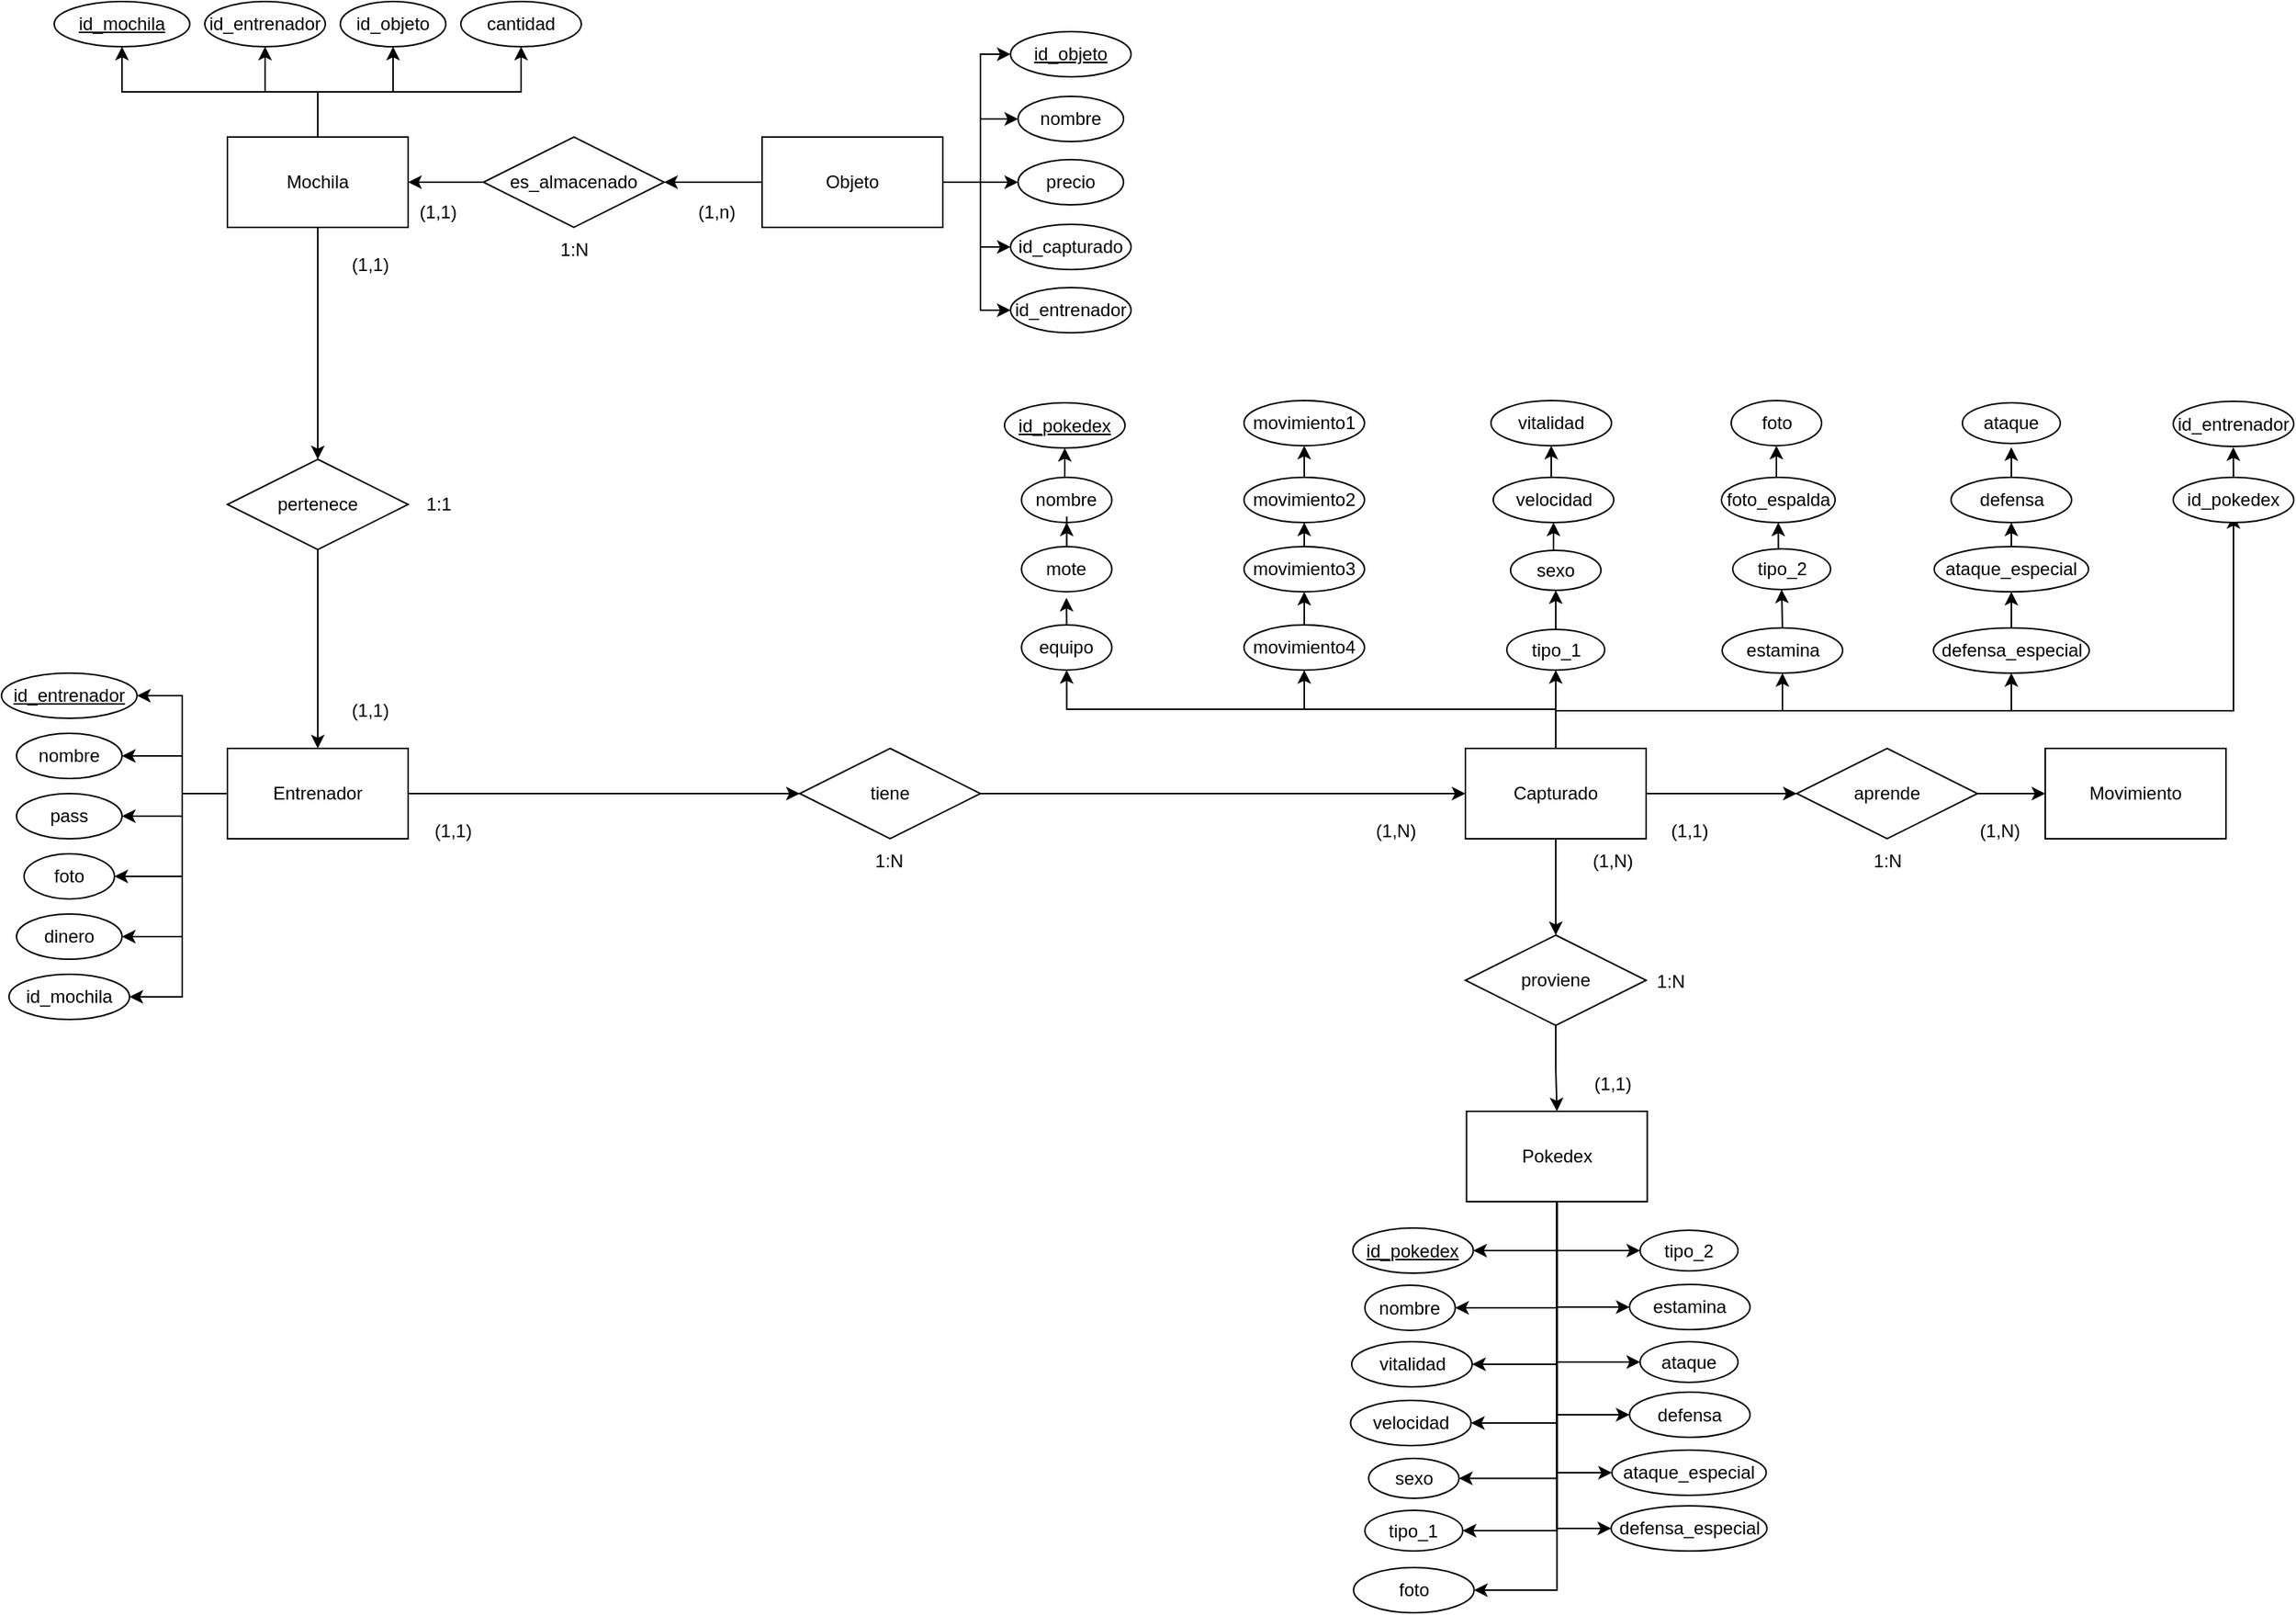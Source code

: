 <mxfile version="21.2.8" type="device">
  <diagram id="R2lEEEUBdFMjLlhIrx00" name="Page-1">
    <mxGraphModel dx="2465" dy="2055" grid="1" gridSize="10" guides="1" tooltips="1" connect="1" arrows="1" fold="1" page="1" pageScale="1" pageWidth="850" pageHeight="1100" math="0" shadow="0" extFonts="Permanent Marker^https://fonts.googleapis.com/css?family=Permanent+Marker">
      <root>
        <mxCell id="0" />
        <mxCell id="1" parent="0" />
        <mxCell id="kO3EOSv8IpE219HTAOuX-17" style="edgeStyle=orthogonalEdgeStyle;rounded=0;orthogonalLoop=1;jettySize=auto;html=1;exitX=1;exitY=0.5;exitDx=0;exitDy=0;entryX=0;entryY=0.5;entryDx=0;entryDy=0;" edge="1" parent="1" source="kO3EOSv8IpE219HTAOuX-1" target="kO3EOSv8IpE219HTAOuX-7">
          <mxGeometry relative="1" as="geometry" />
        </mxCell>
        <mxCell id="kO3EOSv8IpE219HTAOuX-30" style="edgeStyle=orthogonalEdgeStyle;rounded=0;orthogonalLoop=1;jettySize=auto;html=1;exitX=0;exitY=0.5;exitDx=0;exitDy=0;entryX=1;entryY=0.5;entryDx=0;entryDy=0;" edge="1" parent="1" source="kO3EOSv8IpE219HTAOuX-1" target="kO3EOSv8IpE219HTAOuX-23">
          <mxGeometry relative="1" as="geometry" />
        </mxCell>
        <mxCell id="kO3EOSv8IpE219HTAOuX-39" style="edgeStyle=orthogonalEdgeStyle;rounded=0;orthogonalLoop=1;jettySize=auto;html=1;exitX=0;exitY=0.5;exitDx=0;exitDy=0;entryX=1;entryY=0.5;entryDx=0;entryDy=0;" edge="1" parent="1" source="kO3EOSv8IpE219HTAOuX-1" target="kO3EOSv8IpE219HTAOuX-24">
          <mxGeometry relative="1" as="geometry">
            <Array as="points">
              <mxPoint x="-80" y="330" />
              <mxPoint x="-80" y="305" />
            </Array>
          </mxGeometry>
        </mxCell>
        <mxCell id="kO3EOSv8IpE219HTAOuX-40" style="edgeStyle=orthogonalEdgeStyle;rounded=0;orthogonalLoop=1;jettySize=auto;html=1;exitX=0;exitY=0.5;exitDx=0;exitDy=0;entryX=1;entryY=0.5;entryDx=0;entryDy=0;" edge="1" parent="1" source="kO3EOSv8IpE219HTAOuX-1" target="kO3EOSv8IpE219HTAOuX-25">
          <mxGeometry relative="1" as="geometry">
            <Array as="points">
              <mxPoint x="-80" y="330" />
              <mxPoint x="-80" y="345" />
            </Array>
          </mxGeometry>
        </mxCell>
        <mxCell id="kO3EOSv8IpE219HTAOuX-41" style="edgeStyle=orthogonalEdgeStyle;rounded=0;orthogonalLoop=1;jettySize=auto;html=1;exitX=0;exitY=0.5;exitDx=0;exitDy=0;entryX=1;entryY=0.5;entryDx=0;entryDy=0;" edge="1" parent="1" source="kO3EOSv8IpE219HTAOuX-1" target="kO3EOSv8IpE219HTAOuX-28">
          <mxGeometry relative="1" as="geometry">
            <Array as="points">
              <mxPoint x="-80" y="330" />
              <mxPoint x="-80" y="385" />
            </Array>
          </mxGeometry>
        </mxCell>
        <mxCell id="kO3EOSv8IpE219HTAOuX-42" style="edgeStyle=orthogonalEdgeStyle;rounded=0;orthogonalLoop=1;jettySize=auto;html=1;exitX=0;exitY=0.5;exitDx=0;exitDy=0;entryX=1;entryY=0.5;entryDx=0;entryDy=0;" edge="1" parent="1" source="kO3EOSv8IpE219HTAOuX-1" target="kO3EOSv8IpE219HTAOuX-26">
          <mxGeometry relative="1" as="geometry">
            <Array as="points">
              <mxPoint x="-80" y="330" />
              <mxPoint x="-80" y="425" />
            </Array>
          </mxGeometry>
        </mxCell>
        <mxCell id="kO3EOSv8IpE219HTAOuX-44" style="edgeStyle=orthogonalEdgeStyle;rounded=0;orthogonalLoop=1;jettySize=auto;html=1;exitX=0;exitY=0.5;exitDx=0;exitDy=0;entryX=1;entryY=0.5;entryDx=0;entryDy=0;" edge="1" parent="1" source="kO3EOSv8IpE219HTAOuX-1" target="kO3EOSv8IpE219HTAOuX-27">
          <mxGeometry relative="1" as="geometry">
            <Array as="points">
              <mxPoint x="-80" y="330" />
              <mxPoint x="-80" y="465" />
            </Array>
          </mxGeometry>
        </mxCell>
        <mxCell id="kO3EOSv8IpE219HTAOuX-1" value="Entrenador" style="whiteSpace=wrap;html=1;align=center;" vertex="1" parent="1">
          <mxGeometry x="-50" y="300" width="120" height="60" as="geometry" />
        </mxCell>
        <mxCell id="kO3EOSv8IpE219HTAOuX-19" style="edgeStyle=orthogonalEdgeStyle;rounded=0;orthogonalLoop=1;jettySize=auto;html=1;" edge="1" parent="1" source="kO3EOSv8IpE219HTAOuX-2" target="kO3EOSv8IpE219HTAOuX-8">
          <mxGeometry relative="1" as="geometry" />
        </mxCell>
        <mxCell id="kO3EOSv8IpE219HTAOuX-163" style="edgeStyle=orthogonalEdgeStyle;rounded=0;orthogonalLoop=1;jettySize=auto;html=1;exitX=0.5;exitY=0;exitDx=0;exitDy=0;entryX=0.5;entryY=1;entryDx=0;entryDy=0;" edge="1" parent="1" source="kO3EOSv8IpE219HTAOuX-2" target="kO3EOSv8IpE219HTAOuX-127">
          <mxGeometry relative="1" as="geometry" />
        </mxCell>
        <mxCell id="kO3EOSv8IpE219HTAOuX-164" style="edgeStyle=orthogonalEdgeStyle;rounded=0;orthogonalLoop=1;jettySize=auto;html=1;exitX=0.5;exitY=0;exitDx=0;exitDy=0;entryX=0.5;entryY=1;entryDx=0;entryDy=0;" edge="1" parent="1" source="kO3EOSv8IpE219HTAOuX-2" target="kO3EOSv8IpE219HTAOuX-138">
          <mxGeometry relative="1" as="geometry" />
        </mxCell>
        <mxCell id="kO3EOSv8IpE219HTAOuX-165" style="edgeStyle=orthogonalEdgeStyle;rounded=0;orthogonalLoop=1;jettySize=auto;html=1;exitX=0.5;exitY=0;exitDx=0;exitDy=0;entryX=0.5;entryY=1;entryDx=0;entryDy=0;" edge="1" parent="1" source="kO3EOSv8IpE219HTAOuX-2" target="kO3EOSv8IpE219HTAOuX-134">
          <mxGeometry relative="1" as="geometry" />
        </mxCell>
        <mxCell id="kO3EOSv8IpE219HTAOuX-166" style="edgeStyle=orthogonalEdgeStyle;rounded=0;orthogonalLoop=1;jettySize=auto;html=1;exitX=0.5;exitY=0;exitDx=0;exitDy=0;entryX=0.5;entryY=1;entryDx=0;entryDy=0;" edge="1" parent="1" source="kO3EOSv8IpE219HTAOuX-2" target="kO3EOSv8IpE219HTAOuX-125">
          <mxGeometry relative="1" as="geometry" />
        </mxCell>
        <mxCell id="kO3EOSv8IpE219HTAOuX-167" style="edgeStyle=orthogonalEdgeStyle;rounded=0;orthogonalLoop=1;jettySize=auto;html=1;exitX=0.5;exitY=0;exitDx=0;exitDy=0;entryX=0.5;entryY=1;entryDx=0;entryDy=0;" edge="1" parent="1" source="kO3EOSv8IpE219HTAOuX-2" target="kO3EOSv8IpE219HTAOuX-122">
          <mxGeometry relative="1" as="geometry" />
        </mxCell>
        <mxCell id="kO3EOSv8IpE219HTAOuX-186" style="edgeStyle=orthogonalEdgeStyle;rounded=0;orthogonalLoop=1;jettySize=auto;html=1;exitX=0.5;exitY=0;exitDx=0;exitDy=0;entryX=0.5;entryY=1;entryDx=0;entryDy=0;" edge="1" parent="1">
          <mxGeometry relative="1" as="geometry">
            <mxPoint x="832" y="295" as="sourcePoint" />
            <mxPoint x="1282.0" y="145" as="targetPoint" />
            <Array as="points">
              <mxPoint x="832" y="275" />
              <mxPoint x="1282" y="275" />
            </Array>
          </mxGeometry>
        </mxCell>
        <mxCell id="kO3EOSv8IpE219HTAOuX-188" style="edgeStyle=orthogonalEdgeStyle;rounded=0;orthogonalLoop=1;jettySize=auto;html=1;exitX=1;exitY=0.5;exitDx=0;exitDy=0;entryX=0;entryY=0.5;entryDx=0;entryDy=0;" edge="1" parent="1" source="kO3EOSv8IpE219HTAOuX-2" target="kO3EOSv8IpE219HTAOuX-9">
          <mxGeometry relative="1" as="geometry" />
        </mxCell>
        <mxCell id="kO3EOSv8IpE219HTAOuX-2" value="Capturado" style="whiteSpace=wrap;html=1;align=center;" vertex="1" parent="1">
          <mxGeometry x="772" y="300" width="120" height="60" as="geometry" />
        </mxCell>
        <mxCell id="kO3EOSv8IpE219HTAOuX-86" style="edgeStyle=orthogonalEdgeStyle;rounded=0;orthogonalLoop=1;jettySize=auto;html=1;entryX=1;entryY=0.5;entryDx=0;entryDy=0;" edge="1" parent="1" source="kO3EOSv8IpE219HTAOuX-3" target="kO3EOSv8IpE219HTAOuX-73">
          <mxGeometry relative="1" as="geometry" />
        </mxCell>
        <mxCell id="kO3EOSv8IpE219HTAOuX-90" style="edgeStyle=orthogonalEdgeStyle;rounded=0;orthogonalLoop=1;jettySize=auto;html=1;exitX=0.5;exitY=1;exitDx=0;exitDy=0;entryX=0;entryY=0.5;entryDx=0;entryDy=0;" edge="1" parent="1" source="kO3EOSv8IpE219HTAOuX-3" target="kO3EOSv8IpE219HTAOuX-83">
          <mxGeometry relative="1" as="geometry" />
        </mxCell>
        <mxCell id="kO3EOSv8IpE219HTAOuX-91" style="edgeStyle=orthogonalEdgeStyle;rounded=0;orthogonalLoop=1;jettySize=auto;html=1;exitX=0.5;exitY=1;exitDx=0;exitDy=0;entryX=1;entryY=0.5;entryDx=0;entryDy=0;" edge="1" parent="1" source="kO3EOSv8IpE219HTAOuX-3" target="kO3EOSv8IpE219HTAOuX-74">
          <mxGeometry relative="1" as="geometry" />
        </mxCell>
        <mxCell id="kO3EOSv8IpE219HTAOuX-92" style="edgeStyle=orthogonalEdgeStyle;rounded=0;orthogonalLoop=1;jettySize=auto;html=1;exitX=0.5;exitY=1;exitDx=0;exitDy=0;entryX=0;entryY=0.5;entryDx=0;entryDy=0;" edge="1" parent="1" source="kO3EOSv8IpE219HTAOuX-3" target="kO3EOSv8IpE219HTAOuX-80">
          <mxGeometry relative="1" as="geometry" />
        </mxCell>
        <mxCell id="kO3EOSv8IpE219HTAOuX-93" style="edgeStyle=orthogonalEdgeStyle;rounded=0;orthogonalLoop=1;jettySize=auto;html=1;exitX=0.5;exitY=1;exitDx=0;exitDy=0;entryX=1;entryY=0.5;entryDx=0;entryDy=0;" edge="1" parent="1" source="kO3EOSv8IpE219HTAOuX-3" target="kO3EOSv8IpE219HTAOuX-76">
          <mxGeometry relative="1" as="geometry" />
        </mxCell>
        <mxCell id="kO3EOSv8IpE219HTAOuX-94" style="edgeStyle=orthogonalEdgeStyle;rounded=0;orthogonalLoop=1;jettySize=auto;html=1;exitX=0.5;exitY=1;exitDx=0;exitDy=0;entryX=0;entryY=0.5;entryDx=0;entryDy=0;" edge="1" parent="1" source="kO3EOSv8IpE219HTAOuX-3" target="kO3EOSv8IpE219HTAOuX-84">
          <mxGeometry relative="1" as="geometry" />
        </mxCell>
        <mxCell id="kO3EOSv8IpE219HTAOuX-95" style="edgeStyle=orthogonalEdgeStyle;rounded=0;orthogonalLoop=1;jettySize=auto;html=1;exitX=0.5;exitY=1;exitDx=0;exitDy=0;entryX=1;entryY=0.5;entryDx=0;entryDy=0;" edge="1" parent="1" source="kO3EOSv8IpE219HTAOuX-3" target="kO3EOSv8IpE219HTAOuX-79">
          <mxGeometry relative="1" as="geometry" />
        </mxCell>
        <mxCell id="kO3EOSv8IpE219HTAOuX-97" style="edgeStyle=orthogonalEdgeStyle;rounded=0;orthogonalLoop=1;jettySize=auto;html=1;exitX=0.5;exitY=1;exitDx=0;exitDy=0;entryX=1;entryY=0.5;entryDx=0;entryDy=0;" edge="1" parent="1" source="kO3EOSv8IpE219HTAOuX-3" target="kO3EOSv8IpE219HTAOuX-75">
          <mxGeometry relative="1" as="geometry" />
        </mxCell>
        <mxCell id="kO3EOSv8IpE219HTAOuX-98" style="edgeStyle=orthogonalEdgeStyle;rounded=0;orthogonalLoop=1;jettySize=auto;html=1;exitX=0.5;exitY=1;exitDx=0;exitDy=0;entryX=0;entryY=0.5;entryDx=0;entryDy=0;" edge="1" parent="1" source="kO3EOSv8IpE219HTAOuX-3" target="kO3EOSv8IpE219HTAOuX-81">
          <mxGeometry relative="1" as="geometry" />
        </mxCell>
        <mxCell id="kO3EOSv8IpE219HTAOuX-99" style="edgeStyle=orthogonalEdgeStyle;rounded=0;orthogonalLoop=1;jettySize=auto;html=1;exitX=0.5;exitY=1;exitDx=0;exitDy=0;entryX=0;entryY=0.5;entryDx=0;entryDy=0;" edge="1" parent="1" source="kO3EOSv8IpE219HTAOuX-3" target="kO3EOSv8IpE219HTAOuX-78">
          <mxGeometry relative="1" as="geometry" />
        </mxCell>
        <mxCell id="kO3EOSv8IpE219HTAOuX-100" style="edgeStyle=orthogonalEdgeStyle;rounded=0;orthogonalLoop=1;jettySize=auto;html=1;exitX=0.5;exitY=1;exitDx=0;exitDy=0;entryX=1;entryY=0.5;entryDx=0;entryDy=0;" edge="1" parent="1" source="kO3EOSv8IpE219HTAOuX-3" target="kO3EOSv8IpE219HTAOuX-82">
          <mxGeometry relative="1" as="geometry" />
        </mxCell>
        <mxCell id="kO3EOSv8IpE219HTAOuX-102" style="edgeStyle=orthogonalEdgeStyle;rounded=0;orthogonalLoop=1;jettySize=auto;html=1;exitX=0.5;exitY=1;exitDx=0;exitDy=0;entryX=0;entryY=0.5;entryDx=0;entryDy=0;" edge="1" parent="1" source="kO3EOSv8IpE219HTAOuX-3" target="kO3EOSv8IpE219HTAOuX-77">
          <mxGeometry relative="1" as="geometry" />
        </mxCell>
        <mxCell id="kO3EOSv8IpE219HTAOuX-103" style="edgeStyle=orthogonalEdgeStyle;rounded=0;orthogonalLoop=1;jettySize=auto;html=1;exitX=0.5;exitY=1;exitDx=0;exitDy=0;entryX=1;entryY=0.5;entryDx=0;entryDy=0;" edge="1" parent="1" source="kO3EOSv8IpE219HTAOuX-3" target="kO3EOSv8IpE219HTAOuX-85">
          <mxGeometry relative="1" as="geometry" />
        </mxCell>
        <mxCell id="kO3EOSv8IpE219HTAOuX-3" value="Pokedex" style="whiteSpace=wrap;html=1;align=center;" vertex="1" parent="1">
          <mxGeometry x="772.75" y="541" width="120" height="60" as="geometry" />
        </mxCell>
        <mxCell id="kO3EOSv8IpE219HTAOuX-4" value="Movimiento" style="whiteSpace=wrap;html=1;align=center;" vertex="1" parent="1">
          <mxGeometry x="1157" y="300" width="120" height="60" as="geometry" />
        </mxCell>
        <mxCell id="kO3EOSv8IpE219HTAOuX-13" style="edgeStyle=orthogonalEdgeStyle;rounded=0;orthogonalLoop=1;jettySize=auto;html=1;exitX=0;exitY=0.5;exitDx=0;exitDy=0;entryX=1;entryY=0.5;entryDx=0;entryDy=0;" edge="1" parent="1" source="kO3EOSv8IpE219HTAOuX-5" target="kO3EOSv8IpE219HTAOuX-11">
          <mxGeometry relative="1" as="geometry" />
        </mxCell>
        <mxCell id="kO3EOSv8IpE219HTAOuX-65" style="edgeStyle=orthogonalEdgeStyle;rounded=0;orthogonalLoop=1;jettySize=auto;html=1;exitX=1;exitY=0.5;exitDx=0;exitDy=0;entryX=0;entryY=0.5;entryDx=0;entryDy=0;" edge="1" parent="1" source="kO3EOSv8IpE219HTAOuX-5" target="kO3EOSv8IpE219HTAOuX-55">
          <mxGeometry relative="1" as="geometry" />
        </mxCell>
        <mxCell id="kO3EOSv8IpE219HTAOuX-66" style="edgeStyle=orthogonalEdgeStyle;rounded=0;orthogonalLoop=1;jettySize=auto;html=1;exitX=1;exitY=0.5;exitDx=0;exitDy=0;entryX=0;entryY=0.5;entryDx=0;entryDy=0;" edge="1" parent="1" source="kO3EOSv8IpE219HTAOuX-5" target="kO3EOSv8IpE219HTAOuX-54">
          <mxGeometry relative="1" as="geometry" />
        </mxCell>
        <mxCell id="kO3EOSv8IpE219HTAOuX-67" style="edgeStyle=orthogonalEdgeStyle;rounded=0;orthogonalLoop=1;jettySize=auto;html=1;exitX=1;exitY=0.5;exitDx=0;exitDy=0;entryX=0;entryY=0.5;entryDx=0;entryDy=0;" edge="1" parent="1" source="kO3EOSv8IpE219HTAOuX-5" target="kO3EOSv8IpE219HTAOuX-53">
          <mxGeometry relative="1" as="geometry">
            <Array as="points">
              <mxPoint x="450" y="-76" />
              <mxPoint x="450" y="-161" />
            </Array>
          </mxGeometry>
        </mxCell>
        <mxCell id="kO3EOSv8IpE219HTAOuX-68" style="edgeStyle=orthogonalEdgeStyle;rounded=0;orthogonalLoop=1;jettySize=auto;html=1;exitX=1;exitY=0.5;exitDx=0;exitDy=0;entryX=0;entryY=0.5;entryDx=0;entryDy=0;" edge="1" parent="1" source="kO3EOSv8IpE219HTAOuX-5" target="kO3EOSv8IpE219HTAOuX-56">
          <mxGeometry relative="1" as="geometry">
            <Array as="points">
              <mxPoint x="450" y="-76" />
              <mxPoint x="450" y="-33" />
            </Array>
          </mxGeometry>
        </mxCell>
        <mxCell id="kO3EOSv8IpE219HTAOuX-69" style="edgeStyle=orthogonalEdgeStyle;rounded=0;orthogonalLoop=1;jettySize=auto;html=1;exitX=1;exitY=0.5;exitDx=0;exitDy=0;entryX=0;entryY=0.5;entryDx=0;entryDy=0;" edge="1" parent="1" source="kO3EOSv8IpE219HTAOuX-5" target="kO3EOSv8IpE219HTAOuX-57">
          <mxGeometry relative="1" as="geometry">
            <Array as="points">
              <mxPoint x="450" y="-76" />
              <mxPoint x="450" y="9" />
            </Array>
          </mxGeometry>
        </mxCell>
        <mxCell id="kO3EOSv8IpE219HTAOuX-5" value="Objeto" style="whiteSpace=wrap;html=1;align=center;" vertex="1" parent="1">
          <mxGeometry x="305" y="-106" width="120" height="60" as="geometry" />
        </mxCell>
        <mxCell id="kO3EOSv8IpE219HTAOuX-15" style="edgeStyle=orthogonalEdgeStyle;rounded=0;orthogonalLoop=1;jettySize=auto;html=1;exitX=0.5;exitY=1;exitDx=0;exitDy=0;entryX=0.5;entryY=0;entryDx=0;entryDy=0;" edge="1" parent="1" source="kO3EOSv8IpE219HTAOuX-6" target="kO3EOSv8IpE219HTAOuX-10">
          <mxGeometry relative="1" as="geometry" />
        </mxCell>
        <mxCell id="kO3EOSv8IpE219HTAOuX-49" style="edgeStyle=orthogonalEdgeStyle;rounded=0;orthogonalLoop=1;jettySize=auto;html=1;exitX=0.5;exitY=0;exitDx=0;exitDy=0;entryX=0.5;entryY=1;entryDx=0;entryDy=0;" edge="1" parent="1" source="kO3EOSv8IpE219HTAOuX-6" target="kO3EOSv8IpE219HTAOuX-45">
          <mxGeometry relative="1" as="geometry" />
        </mxCell>
        <mxCell id="kO3EOSv8IpE219HTAOuX-50" style="edgeStyle=orthogonalEdgeStyle;rounded=0;orthogonalLoop=1;jettySize=auto;html=1;exitX=0.5;exitY=0;exitDx=0;exitDy=0;entryX=0.5;entryY=1;entryDx=0;entryDy=0;" edge="1" parent="1" source="kO3EOSv8IpE219HTAOuX-6" target="kO3EOSv8IpE219HTAOuX-47">
          <mxGeometry relative="1" as="geometry" />
        </mxCell>
        <mxCell id="kO3EOSv8IpE219HTAOuX-51" style="edgeStyle=orthogonalEdgeStyle;rounded=0;orthogonalLoop=1;jettySize=auto;html=1;exitX=0.5;exitY=0;exitDx=0;exitDy=0;entryX=0.5;entryY=1;entryDx=0;entryDy=0;" edge="1" parent="1" source="kO3EOSv8IpE219HTAOuX-6" target="kO3EOSv8IpE219HTAOuX-46">
          <mxGeometry relative="1" as="geometry" />
        </mxCell>
        <mxCell id="kO3EOSv8IpE219HTAOuX-52" style="edgeStyle=orthogonalEdgeStyle;rounded=0;orthogonalLoop=1;jettySize=auto;html=1;exitX=0.5;exitY=0;exitDx=0;exitDy=0;entryX=0.5;entryY=1;entryDx=0;entryDy=0;" edge="1" parent="1" source="kO3EOSv8IpE219HTAOuX-6" target="kO3EOSv8IpE219HTAOuX-48">
          <mxGeometry relative="1" as="geometry" />
        </mxCell>
        <mxCell id="kO3EOSv8IpE219HTAOuX-6" value="Mochila" style="whiteSpace=wrap;html=1;align=center;" vertex="1" parent="1">
          <mxGeometry x="-50" y="-106" width="120" height="60" as="geometry" />
        </mxCell>
        <mxCell id="kO3EOSv8IpE219HTAOuX-18" style="edgeStyle=orthogonalEdgeStyle;rounded=0;orthogonalLoop=1;jettySize=auto;html=1;exitX=1;exitY=0.5;exitDx=0;exitDy=0;entryX=0;entryY=0.5;entryDx=0;entryDy=0;" edge="1" parent="1" source="kO3EOSv8IpE219HTAOuX-7" target="kO3EOSv8IpE219HTAOuX-2">
          <mxGeometry relative="1" as="geometry" />
        </mxCell>
        <mxCell id="kO3EOSv8IpE219HTAOuX-7" value="tiene" style="shape=rhombus;perimeter=rhombusPerimeter;whiteSpace=wrap;html=1;align=center;" vertex="1" parent="1">
          <mxGeometry x="330" y="300" width="120" height="60" as="geometry" />
        </mxCell>
        <mxCell id="kO3EOSv8IpE219HTAOuX-20" style="edgeStyle=orthogonalEdgeStyle;rounded=0;orthogonalLoop=1;jettySize=auto;html=1;" edge="1" parent="1" source="kO3EOSv8IpE219HTAOuX-8" target="kO3EOSv8IpE219HTAOuX-3">
          <mxGeometry relative="1" as="geometry" />
        </mxCell>
        <mxCell id="kO3EOSv8IpE219HTAOuX-8" value="proviene" style="shape=rhombus;perimeter=rhombusPerimeter;whiteSpace=wrap;html=1;align=center;" vertex="1" parent="1">
          <mxGeometry x="772" y="424" width="120" height="60" as="geometry" />
        </mxCell>
        <mxCell id="kO3EOSv8IpE219HTAOuX-22" style="edgeStyle=orthogonalEdgeStyle;rounded=0;orthogonalLoop=1;jettySize=auto;html=1;exitX=1;exitY=0.5;exitDx=0;exitDy=0;" edge="1" parent="1" source="kO3EOSv8IpE219HTAOuX-9" target="kO3EOSv8IpE219HTAOuX-4">
          <mxGeometry relative="1" as="geometry" />
        </mxCell>
        <mxCell id="kO3EOSv8IpE219HTAOuX-9" value="aprende" style="shape=rhombus;perimeter=rhombusPerimeter;whiteSpace=wrap;html=1;align=center;" vertex="1" parent="1">
          <mxGeometry x="992" y="300" width="120" height="60" as="geometry" />
        </mxCell>
        <mxCell id="kO3EOSv8IpE219HTAOuX-70" style="edgeStyle=orthogonalEdgeStyle;rounded=0;orthogonalLoop=1;jettySize=auto;html=1;exitX=0.5;exitY=1;exitDx=0;exitDy=0;" edge="1" parent="1" source="kO3EOSv8IpE219HTAOuX-10" target="kO3EOSv8IpE219HTAOuX-1">
          <mxGeometry relative="1" as="geometry" />
        </mxCell>
        <mxCell id="kO3EOSv8IpE219HTAOuX-10" value="pertenece" style="shape=rhombus;perimeter=rhombusPerimeter;whiteSpace=wrap;html=1;align=center;" vertex="1" parent="1">
          <mxGeometry x="-50" y="108" width="120" height="60" as="geometry" />
        </mxCell>
        <mxCell id="kO3EOSv8IpE219HTAOuX-14" style="edgeStyle=orthogonalEdgeStyle;rounded=0;orthogonalLoop=1;jettySize=auto;html=1;exitX=0;exitY=0.5;exitDx=0;exitDy=0;" edge="1" parent="1" source="kO3EOSv8IpE219HTAOuX-11" target="kO3EOSv8IpE219HTAOuX-6">
          <mxGeometry relative="1" as="geometry" />
        </mxCell>
        <mxCell id="kO3EOSv8IpE219HTAOuX-11" value="es_almacenado" style="shape=rhombus;perimeter=rhombusPerimeter;whiteSpace=wrap;html=1;align=center;" vertex="1" parent="1">
          <mxGeometry x="120" y="-106" width="120" height="60" as="geometry" />
        </mxCell>
        <mxCell id="kO3EOSv8IpE219HTAOuX-23" value="id_entrenador" style="ellipse;whiteSpace=wrap;html=1;align=center;fontStyle=4;" vertex="1" parent="1">
          <mxGeometry x="-200" y="250" width="90" height="30" as="geometry" />
        </mxCell>
        <mxCell id="kO3EOSv8IpE219HTAOuX-24" value="nombre" style="ellipse;whiteSpace=wrap;html=1;align=center;" vertex="1" parent="1">
          <mxGeometry x="-190" y="290" width="70" height="30" as="geometry" />
        </mxCell>
        <mxCell id="kO3EOSv8IpE219HTAOuX-25" value="pass" style="ellipse;whiteSpace=wrap;html=1;align=center;" vertex="1" parent="1">
          <mxGeometry x="-190" y="330" width="70" height="30" as="geometry" />
        </mxCell>
        <mxCell id="kO3EOSv8IpE219HTAOuX-26" value="dinero" style="ellipse;whiteSpace=wrap;html=1;align=center;" vertex="1" parent="1">
          <mxGeometry x="-190" y="410" width="70" height="30" as="geometry" />
        </mxCell>
        <mxCell id="kO3EOSv8IpE219HTAOuX-27" value="id_mochila" style="ellipse;whiteSpace=wrap;html=1;align=center;" vertex="1" parent="1">
          <mxGeometry x="-195" y="450" width="80" height="30" as="geometry" />
        </mxCell>
        <mxCell id="kO3EOSv8IpE219HTAOuX-28" value="foto" style="ellipse;whiteSpace=wrap;html=1;align=center;" vertex="1" parent="1">
          <mxGeometry x="-185" y="370" width="60" height="30" as="geometry" />
        </mxCell>
        <mxCell id="kO3EOSv8IpE219HTAOuX-45" value="id_mochila" style="ellipse;whiteSpace=wrap;html=1;align=center;fontStyle=4;" vertex="1" parent="1">
          <mxGeometry x="-165" y="-196" width="90" height="30" as="geometry" />
        </mxCell>
        <mxCell id="kO3EOSv8IpE219HTAOuX-46" value="id_objeto" style="ellipse;whiteSpace=wrap;html=1;align=center;" vertex="1" parent="1">
          <mxGeometry x="25" y="-196" width="70" height="30" as="geometry" />
        </mxCell>
        <mxCell id="kO3EOSv8IpE219HTAOuX-47" value="id_entrenador" style="ellipse;whiteSpace=wrap;html=1;align=center;" vertex="1" parent="1">
          <mxGeometry x="-65" y="-196" width="80" height="30" as="geometry" />
        </mxCell>
        <mxCell id="kO3EOSv8IpE219HTAOuX-48" value="cantidad" style="ellipse;whiteSpace=wrap;html=1;align=center;" vertex="1" parent="1">
          <mxGeometry x="105" y="-196" width="80" height="30" as="geometry" />
        </mxCell>
        <mxCell id="kO3EOSv8IpE219HTAOuX-53" value="id_objeto" style="ellipse;whiteSpace=wrap;html=1;align=center;fontStyle=4;" vertex="1" parent="1">
          <mxGeometry x="470" y="-176" width="80" height="30" as="geometry" />
        </mxCell>
        <mxCell id="kO3EOSv8IpE219HTAOuX-54" value="nombre" style="ellipse;whiteSpace=wrap;html=1;align=center;" vertex="1" parent="1">
          <mxGeometry x="475" y="-133" width="70" height="30" as="geometry" />
        </mxCell>
        <mxCell id="kO3EOSv8IpE219HTAOuX-55" value="precio" style="ellipse;whiteSpace=wrap;html=1;align=center;" vertex="1" parent="1">
          <mxGeometry x="475" y="-91" width="70" height="30" as="geometry" />
        </mxCell>
        <mxCell id="kO3EOSv8IpE219HTAOuX-56" value="id_capturado" style="ellipse;whiteSpace=wrap;html=1;align=center;" vertex="1" parent="1">
          <mxGeometry x="470" y="-48" width="80" height="30" as="geometry" />
        </mxCell>
        <mxCell id="kO3EOSv8IpE219HTAOuX-57" value="id_entrenador" style="ellipse;whiteSpace=wrap;html=1;align=center;" vertex="1" parent="1">
          <mxGeometry x="470" y="-6" width="80" height="30" as="geometry" />
        </mxCell>
        <mxCell id="kO3EOSv8IpE219HTAOuX-72" style="edgeStyle=orthogonalEdgeStyle;rounded=0;orthogonalLoop=1;jettySize=auto;html=1;exitX=0.5;exitY=1;exitDx=0;exitDy=0;" edge="1" parent="1">
          <mxGeometry relative="1" as="geometry">
            <mxPoint x="739.75" y="785.5" as="sourcePoint" />
            <mxPoint x="739.75" y="785.5" as="targetPoint" />
          </mxGeometry>
        </mxCell>
        <mxCell id="kO3EOSv8IpE219HTAOuX-73" value="id_pokedex" style="ellipse;whiteSpace=wrap;html=1;align=center;fontStyle=4;" vertex="1" parent="1">
          <mxGeometry x="697.25" y="618.5" width="80" height="30" as="geometry" />
        </mxCell>
        <mxCell id="kO3EOSv8IpE219HTAOuX-74" value="nombre" style="ellipse;whiteSpace=wrap;html=1;align=center;" vertex="1" parent="1">
          <mxGeometry x="705.25" y="656.5" width="60" height="30" as="geometry" />
        </mxCell>
        <mxCell id="kO3EOSv8IpE219HTAOuX-75" value="sexo" style="ellipse;whiteSpace=wrap;html=1;align=center;" vertex="1" parent="1">
          <mxGeometry x="707.75" y="771.5" width="60" height="26.5" as="geometry" />
        </mxCell>
        <mxCell id="kO3EOSv8IpE219HTAOuX-76" value="vitalidad" style="ellipse;whiteSpace=wrap;html=1;align=center;" vertex="1" parent="1">
          <mxGeometry x="696.5" y="694" width="80" height="30" as="geometry" />
        </mxCell>
        <mxCell id="kO3EOSv8IpE219HTAOuX-77" value="defensa_especial" style="ellipse;whiteSpace=wrap;html=1;align=center;" vertex="1" parent="1">
          <mxGeometry x="868.75" y="803" width="103.5" height="30" as="geometry" />
        </mxCell>
        <mxCell id="kO3EOSv8IpE219HTAOuX-78" value="defensa" style="ellipse;whiteSpace=wrap;html=1;align=center;" vertex="1" parent="1">
          <mxGeometry x="881" y="727.5" width="80" height="30" as="geometry" />
        </mxCell>
        <mxCell id="kO3EOSv8IpE219HTAOuX-79" value="velocidad" style="ellipse;whiteSpace=wrap;html=1;align=center;" vertex="1" parent="1">
          <mxGeometry x="695.75" y="733" width="80" height="30" as="geometry" />
        </mxCell>
        <mxCell id="kO3EOSv8IpE219HTAOuX-80" value="estamina" style="ellipse;whiteSpace=wrap;html=1;align=center;" vertex="1" parent="1">
          <mxGeometry x="881" y="656" width="80" height="30" as="geometry" />
        </mxCell>
        <mxCell id="kO3EOSv8IpE219HTAOuX-81" value="ataque_especial" style="ellipse;whiteSpace=wrap;html=1;align=center;" vertex="1" parent="1">
          <mxGeometry x="869.25" y="766" width="102.5" height="30" as="geometry" />
        </mxCell>
        <mxCell id="kO3EOSv8IpE219HTAOuX-82" value="tipo_1" style="ellipse;whiteSpace=wrap;html=1;align=center;" vertex="1" parent="1">
          <mxGeometry x="705.25" y="806" width="65" height="27" as="geometry" />
        </mxCell>
        <mxCell id="kO3EOSv8IpE219HTAOuX-83" value="tipo_2" style="ellipse;whiteSpace=wrap;html=1;align=center;" vertex="1" parent="1">
          <mxGeometry x="888" y="620" width="65" height="27" as="geometry" />
        </mxCell>
        <mxCell id="kO3EOSv8IpE219HTAOuX-84" value="ataque" style="ellipse;whiteSpace=wrap;html=1;align=center;" vertex="1" parent="1">
          <mxGeometry x="888" y="694" width="65" height="27" as="geometry" />
        </mxCell>
        <mxCell id="kO3EOSv8IpE219HTAOuX-85" value="foto" style="ellipse;whiteSpace=wrap;html=1;align=center;" vertex="1" parent="1">
          <mxGeometry x="697.75" y="844" width="80" height="30" as="geometry" />
        </mxCell>
        <mxCell id="kO3EOSv8IpE219HTAOuX-117" style="edgeStyle=orthogonalEdgeStyle;rounded=0;orthogonalLoop=1;jettySize=auto;html=1;exitX=0.5;exitY=1;exitDx=0;exitDy=0;" edge="1" parent="1" source="kO3EOSv8IpE219HTAOuX-120">
          <mxGeometry relative="1" as="geometry">
            <mxPoint x="836.5" y="179" as="sourcePoint" />
            <mxPoint x="836.5" y="179" as="targetPoint" />
          </mxGeometry>
        </mxCell>
        <mxCell id="kO3EOSv8IpE219HTAOuX-118" value="id_pokedex" style="ellipse;whiteSpace=wrap;html=1;align=center;fontStyle=4;" vertex="1" parent="1">
          <mxGeometry x="466" y="70.5" width="80" height="30" as="geometry" />
        </mxCell>
        <mxCell id="kO3EOSv8IpE219HTAOuX-171" style="edgeStyle=orthogonalEdgeStyle;rounded=0;orthogonalLoop=1;jettySize=auto;html=1;exitX=0.5;exitY=0;exitDx=0;exitDy=0;entryX=0.5;entryY=1;entryDx=0;entryDy=0;" edge="1" parent="1" source="kO3EOSv8IpE219HTAOuX-119" target="kO3EOSv8IpE219HTAOuX-118">
          <mxGeometry relative="1" as="geometry" />
        </mxCell>
        <mxCell id="kO3EOSv8IpE219HTAOuX-119" value="nombre" style="ellipse;whiteSpace=wrap;html=1;align=center;" vertex="1" parent="1">
          <mxGeometry x="477.25" y="120" width="60" height="30" as="geometry" />
        </mxCell>
        <mxCell id="kO3EOSv8IpE219HTAOuX-121" value="vitalidad" style="ellipse;whiteSpace=wrap;html=1;align=center;" vertex="1" parent="1">
          <mxGeometry x="789" y="69" width="80" height="30" as="geometry" />
        </mxCell>
        <mxCell id="kO3EOSv8IpE219HTAOuX-183" style="edgeStyle=orthogonalEdgeStyle;rounded=0;orthogonalLoop=1;jettySize=auto;html=1;" edge="1" parent="1" source="kO3EOSv8IpE219HTAOuX-122" target="kO3EOSv8IpE219HTAOuX-126">
          <mxGeometry relative="1" as="geometry" />
        </mxCell>
        <mxCell id="kO3EOSv8IpE219HTAOuX-122" value="defensa_especial" style="ellipse;whiteSpace=wrap;html=1;align=center;" vertex="1" parent="1">
          <mxGeometry x="1082.75" y="220" width="103.5" height="30" as="geometry" />
        </mxCell>
        <mxCell id="kO3EOSv8IpE219HTAOuX-185" style="edgeStyle=orthogonalEdgeStyle;rounded=0;orthogonalLoop=1;jettySize=auto;html=1;exitX=0.5;exitY=0;exitDx=0;exitDy=0;" edge="1" parent="1" source="kO3EOSv8IpE219HTAOuX-123">
          <mxGeometry relative="1" as="geometry">
            <mxPoint x="1134.474" y="100" as="targetPoint" />
          </mxGeometry>
        </mxCell>
        <mxCell id="kO3EOSv8IpE219HTAOuX-123" value="defensa" style="ellipse;whiteSpace=wrap;html=1;align=center;" vertex="1" parent="1">
          <mxGeometry x="1094.5" y="120" width="80" height="30" as="geometry" />
        </mxCell>
        <mxCell id="kO3EOSv8IpE219HTAOuX-178" style="edgeStyle=orthogonalEdgeStyle;rounded=0;orthogonalLoop=1;jettySize=auto;html=1;exitX=0.5;exitY=0;exitDx=0;exitDy=0;entryX=0.5;entryY=1;entryDx=0;entryDy=0;" edge="1" parent="1" source="kO3EOSv8IpE219HTAOuX-124" target="kO3EOSv8IpE219HTAOuX-121">
          <mxGeometry relative="1" as="geometry" />
        </mxCell>
        <mxCell id="kO3EOSv8IpE219HTAOuX-124" value="velocidad" style="ellipse;whiteSpace=wrap;html=1;align=center;" vertex="1" parent="1">
          <mxGeometry x="790.5" y="120" width="80" height="30" as="geometry" />
        </mxCell>
        <mxCell id="kO3EOSv8IpE219HTAOuX-179" style="edgeStyle=orthogonalEdgeStyle;rounded=0;orthogonalLoop=1;jettySize=auto;html=1;exitX=0.5;exitY=0;exitDx=0;exitDy=0;entryX=0.5;entryY=1;entryDx=0;entryDy=0;" edge="1" parent="1" source="kO3EOSv8IpE219HTAOuX-125" target="kO3EOSv8IpE219HTAOuX-128">
          <mxGeometry relative="1" as="geometry" />
        </mxCell>
        <mxCell id="kO3EOSv8IpE219HTAOuX-125" value="estamina" style="ellipse;whiteSpace=wrap;html=1;align=center;" vertex="1" parent="1">
          <mxGeometry x="942.5" y="220" width="80" height="30" as="geometry" />
        </mxCell>
        <mxCell id="kO3EOSv8IpE219HTAOuX-184" style="edgeStyle=orthogonalEdgeStyle;rounded=0;orthogonalLoop=1;jettySize=auto;html=1;exitX=0.5;exitY=0;exitDx=0;exitDy=0;entryX=0.5;entryY=1;entryDx=0;entryDy=0;" edge="1" parent="1" source="kO3EOSv8IpE219HTAOuX-126" target="kO3EOSv8IpE219HTAOuX-123">
          <mxGeometry relative="1" as="geometry" />
        </mxCell>
        <mxCell id="kO3EOSv8IpE219HTAOuX-126" value="ataque_especial" style="ellipse;whiteSpace=wrap;html=1;align=center;" vertex="1" parent="1">
          <mxGeometry x="1083.25" y="166" width="102.5" height="30" as="geometry" />
        </mxCell>
        <mxCell id="kO3EOSv8IpE219HTAOuX-175" style="edgeStyle=orthogonalEdgeStyle;rounded=0;orthogonalLoop=1;jettySize=auto;html=1;exitX=0.5;exitY=0;exitDx=0;exitDy=0;entryX=0.5;entryY=1;entryDx=0;entryDy=0;" edge="1" parent="1" source="kO3EOSv8IpE219HTAOuX-127" target="kO3EOSv8IpE219HTAOuX-120">
          <mxGeometry relative="1" as="geometry" />
        </mxCell>
        <mxCell id="kO3EOSv8IpE219HTAOuX-127" value="tipo_1" style="ellipse;whiteSpace=wrap;html=1;align=center;" vertex="1" parent="1">
          <mxGeometry x="799.5" y="221" width="65" height="27" as="geometry" />
        </mxCell>
        <mxCell id="kO3EOSv8IpE219HTAOuX-180" style="edgeStyle=orthogonalEdgeStyle;rounded=0;orthogonalLoop=1;jettySize=auto;html=1;exitX=0.5;exitY=0;exitDx=0;exitDy=0;entryX=0.5;entryY=1;entryDx=0;entryDy=0;" edge="1" parent="1" source="kO3EOSv8IpE219HTAOuX-128" target="kO3EOSv8IpE219HTAOuX-132">
          <mxGeometry relative="1" as="geometry" />
        </mxCell>
        <mxCell id="kO3EOSv8IpE219HTAOuX-128" value="tipo_2" style="ellipse;whiteSpace=wrap;html=1;align=center;" vertex="1" parent="1">
          <mxGeometry x="949.5" y="167.5" width="65" height="27" as="geometry" />
        </mxCell>
        <mxCell id="kO3EOSv8IpE219HTAOuX-129" value="ataque" style="ellipse;whiteSpace=wrap;html=1;align=center;" vertex="1" parent="1">
          <mxGeometry x="1102" y="70.5" width="65" height="27" as="geometry" />
        </mxCell>
        <mxCell id="kO3EOSv8IpE219HTAOuX-130" value="foto" style="ellipse;whiteSpace=wrap;html=1;align=center;" vertex="1" parent="1">
          <mxGeometry x="948.5" y="69" width="60" height="30" as="geometry" />
        </mxCell>
        <mxCell id="kO3EOSv8IpE219HTAOuX-182" style="edgeStyle=orthogonalEdgeStyle;rounded=0;orthogonalLoop=1;jettySize=auto;html=1;exitX=0.5;exitY=0;exitDx=0;exitDy=0;entryX=0.5;entryY=1;entryDx=0;entryDy=0;" edge="1" parent="1" source="kO3EOSv8IpE219HTAOuX-132" target="kO3EOSv8IpE219HTAOuX-130">
          <mxGeometry relative="1" as="geometry" />
        </mxCell>
        <mxCell id="kO3EOSv8IpE219HTAOuX-132" value="foto_espalda" style="ellipse;whiteSpace=wrap;html=1;align=center;" vertex="1" parent="1">
          <mxGeometry x="942" y="120" width="75.5" height="30" as="geometry" />
        </mxCell>
        <mxCell id="kO3EOSv8IpE219HTAOuX-170" style="edgeStyle=orthogonalEdgeStyle;rounded=0;orthogonalLoop=1;jettySize=auto;html=1;exitX=0.5;exitY=0;exitDx=0;exitDy=0;" edge="1" parent="1" source="kO3EOSv8IpE219HTAOuX-133" target="kO3EOSv8IpE219HTAOuX-119">
          <mxGeometry relative="1" as="geometry" />
        </mxCell>
        <mxCell id="kO3EOSv8IpE219HTAOuX-133" value="mote" style="ellipse;whiteSpace=wrap;html=1;align=center;" vertex="1" parent="1">
          <mxGeometry x="477.25" y="166" width="60" height="30" as="geometry" />
        </mxCell>
        <mxCell id="kO3EOSv8IpE219HTAOuX-169" style="edgeStyle=orthogonalEdgeStyle;rounded=0;orthogonalLoop=1;jettySize=auto;html=1;exitX=0.5;exitY=0;exitDx=0;exitDy=0;" edge="1" parent="1" source="kO3EOSv8IpE219HTAOuX-134">
          <mxGeometry relative="1" as="geometry">
            <mxPoint x="507.105" y="200" as="targetPoint" />
          </mxGeometry>
        </mxCell>
        <mxCell id="kO3EOSv8IpE219HTAOuX-134" value="equipo" style="ellipse;whiteSpace=wrap;html=1;align=center;" vertex="1" parent="1">
          <mxGeometry x="477.25" y="218" width="60" height="30" as="geometry" />
        </mxCell>
        <mxCell id="kO3EOSv8IpE219HTAOuX-135" value="movimiento1" style="ellipse;whiteSpace=wrap;html=1;align=center;" vertex="1" parent="1">
          <mxGeometry x="625" y="69" width="80" height="30" as="geometry" />
        </mxCell>
        <mxCell id="kO3EOSv8IpE219HTAOuX-174" style="edgeStyle=orthogonalEdgeStyle;rounded=0;orthogonalLoop=1;jettySize=auto;html=1;exitX=0.5;exitY=0;exitDx=0;exitDy=0;entryX=0.5;entryY=1;entryDx=0;entryDy=0;" edge="1" parent="1" source="kO3EOSv8IpE219HTAOuX-136" target="kO3EOSv8IpE219HTAOuX-135">
          <mxGeometry relative="1" as="geometry" />
        </mxCell>
        <mxCell id="kO3EOSv8IpE219HTAOuX-136" value="movimiento2" style="ellipse;whiteSpace=wrap;html=1;align=center;" vertex="1" parent="1">
          <mxGeometry x="625" y="120" width="80" height="30" as="geometry" />
        </mxCell>
        <mxCell id="kO3EOSv8IpE219HTAOuX-173" style="edgeStyle=orthogonalEdgeStyle;rounded=0;orthogonalLoop=1;jettySize=auto;html=1;exitX=0.5;exitY=0;exitDx=0;exitDy=0;entryX=0.5;entryY=1;entryDx=0;entryDy=0;" edge="1" parent="1" source="kO3EOSv8IpE219HTAOuX-137" target="kO3EOSv8IpE219HTAOuX-136">
          <mxGeometry relative="1" as="geometry" />
        </mxCell>
        <mxCell id="kO3EOSv8IpE219HTAOuX-137" value="movimiento3" style="ellipse;whiteSpace=wrap;html=1;align=center;" vertex="1" parent="1">
          <mxGeometry x="625" y="166" width="80" height="30" as="geometry" />
        </mxCell>
        <mxCell id="kO3EOSv8IpE219HTAOuX-172" style="edgeStyle=orthogonalEdgeStyle;rounded=0;orthogonalLoop=1;jettySize=auto;html=1;exitX=0.5;exitY=0;exitDx=0;exitDy=0;entryX=0.5;entryY=1;entryDx=0;entryDy=0;" edge="1" parent="1" source="kO3EOSv8IpE219HTAOuX-138" target="kO3EOSv8IpE219HTAOuX-137">
          <mxGeometry relative="1" as="geometry" />
        </mxCell>
        <mxCell id="kO3EOSv8IpE219HTAOuX-138" value="movimiento4" style="ellipse;whiteSpace=wrap;html=1;align=center;" vertex="1" parent="1">
          <mxGeometry x="625" y="218" width="80" height="30" as="geometry" />
        </mxCell>
        <mxCell id="kO3EOSv8IpE219HTAOuX-139" value="id_entrenador" style="ellipse;whiteSpace=wrap;html=1;align=center;" vertex="1" parent="1">
          <mxGeometry x="1242" y="69.5" width="80" height="30" as="geometry" />
        </mxCell>
        <mxCell id="kO3EOSv8IpE219HTAOuX-187" style="edgeStyle=orthogonalEdgeStyle;rounded=0;orthogonalLoop=1;jettySize=auto;html=1;exitX=0.5;exitY=0;exitDx=0;exitDy=0;" edge="1" parent="1" source="kO3EOSv8IpE219HTAOuX-140">
          <mxGeometry relative="1" as="geometry">
            <mxPoint x="1281.842" y="100" as="targetPoint" />
          </mxGeometry>
        </mxCell>
        <mxCell id="kO3EOSv8IpE219HTAOuX-140" value="id_pokedex" style="ellipse;whiteSpace=wrap;html=1;align=center;" vertex="1" parent="1">
          <mxGeometry x="1242" y="120" width="80" height="30" as="geometry" />
        </mxCell>
        <mxCell id="kO3EOSv8IpE219HTAOuX-177" style="edgeStyle=orthogonalEdgeStyle;rounded=0;orthogonalLoop=1;jettySize=auto;html=1;exitX=0.5;exitY=0;exitDx=0;exitDy=0;entryX=0.5;entryY=1;entryDx=0;entryDy=0;" edge="1" parent="1" source="kO3EOSv8IpE219HTAOuX-120" target="kO3EOSv8IpE219HTAOuX-124">
          <mxGeometry relative="1" as="geometry" />
        </mxCell>
        <mxCell id="kO3EOSv8IpE219HTAOuX-120" value="sexo" style="ellipse;whiteSpace=wrap;html=1;align=center;" vertex="1" parent="1">
          <mxGeometry x="802" y="168.5" width="60" height="26.5" as="geometry" />
        </mxCell>
        <mxCell id="kO3EOSv8IpE219HTAOuX-189" value="(1,1)" style="text;html=1;strokeColor=none;fillColor=none;align=center;verticalAlign=middle;whiteSpace=wrap;rounded=0;" vertex="1" parent="1">
          <mxGeometry x="15" y="260" width="60" height="30" as="geometry" />
        </mxCell>
        <mxCell id="kO3EOSv8IpE219HTAOuX-190" value="(1,1)" style="text;html=1;strokeColor=none;fillColor=none;align=center;verticalAlign=middle;whiteSpace=wrap;rounded=0;" vertex="1" parent="1">
          <mxGeometry x="15" y="-36" width="60" height="30" as="geometry" />
        </mxCell>
        <mxCell id="kO3EOSv8IpE219HTAOuX-191" value="(1,n)" style="text;html=1;strokeColor=none;fillColor=none;align=center;verticalAlign=middle;whiteSpace=wrap;rounded=0;" vertex="1" parent="1">
          <mxGeometry x="245" y="-71" width="60" height="30" as="geometry" />
        </mxCell>
        <mxCell id="kO3EOSv8IpE219HTAOuX-192" value="(1,1)" style="text;html=1;strokeColor=none;fillColor=none;align=center;verticalAlign=middle;whiteSpace=wrap;rounded=0;" vertex="1" parent="1">
          <mxGeometry x="60" y="-71" width="60" height="30" as="geometry" />
        </mxCell>
        <mxCell id="kO3EOSv8IpE219HTAOuX-193" value="1:N" style="text;html=1;align=center;verticalAlign=middle;resizable=0;points=[];autosize=1;strokeColor=none;fillColor=none;" vertex="1" parent="1">
          <mxGeometry x="160" y="-46" width="40" height="30" as="geometry" />
        </mxCell>
        <mxCell id="kO3EOSv8IpE219HTAOuX-194" value="1:1" style="text;html=1;align=center;verticalAlign=middle;resizable=0;points=[];autosize=1;strokeColor=none;fillColor=none;" vertex="1" parent="1">
          <mxGeometry x="70" y="123" width="40" height="30" as="geometry" />
        </mxCell>
        <mxCell id="kO3EOSv8IpE219HTAOuX-195" value="(1,N)" style="text;html=1;strokeColor=none;fillColor=none;align=center;verticalAlign=middle;whiteSpace=wrap;rounded=0;" vertex="1" parent="1">
          <mxGeometry x="695.75" y="340" width="60" height="30" as="geometry" />
        </mxCell>
        <mxCell id="kO3EOSv8IpE219HTAOuX-196" value="(1,1)" style="text;html=1;strokeColor=none;fillColor=none;align=center;verticalAlign=middle;whiteSpace=wrap;rounded=0;" vertex="1" parent="1">
          <mxGeometry x="70" y="340" width="60" height="30" as="geometry" />
        </mxCell>
        <mxCell id="kO3EOSv8IpE219HTAOuX-197" value="1:N" style="text;html=1;align=center;verticalAlign=middle;resizable=0;points=[];autosize=1;strokeColor=none;fillColor=none;" vertex="1" parent="1">
          <mxGeometry x="369" y="360" width="40" height="30" as="geometry" />
        </mxCell>
        <mxCell id="kO3EOSv8IpE219HTAOuX-198" value="(1,1)" style="text;html=1;strokeColor=none;fillColor=none;align=center;verticalAlign=middle;whiteSpace=wrap;rounded=0;" vertex="1" parent="1">
          <mxGeometry x="840" y="508" width="60" height="30" as="geometry" />
        </mxCell>
        <mxCell id="kO3EOSv8IpE219HTAOuX-200" value="(1,N)" style="text;html=1;strokeColor=none;fillColor=none;align=center;verticalAlign=middle;whiteSpace=wrap;rounded=0;" vertex="1" parent="1">
          <mxGeometry x="840" y="360" width="60" height="30" as="geometry" />
        </mxCell>
        <mxCell id="kO3EOSv8IpE219HTAOuX-201" value="1:N" style="text;html=1;align=center;verticalAlign=middle;resizable=0;points=[];autosize=1;strokeColor=none;fillColor=none;" vertex="1" parent="1">
          <mxGeometry x="888" y="440" width="40" height="30" as="geometry" />
        </mxCell>
        <mxCell id="kO3EOSv8IpE219HTAOuX-202" value="(1,N)" style="text;html=1;strokeColor=none;fillColor=none;align=center;verticalAlign=middle;whiteSpace=wrap;rounded=0;" vertex="1" parent="1">
          <mxGeometry x="1097" y="340" width="60" height="30" as="geometry" />
        </mxCell>
        <mxCell id="kO3EOSv8IpE219HTAOuX-203" value="(1,1)" style="text;html=1;strokeColor=none;fillColor=none;align=center;verticalAlign=middle;whiteSpace=wrap;rounded=0;" vertex="1" parent="1">
          <mxGeometry x="890.5" y="340" width="60" height="30" as="geometry" />
        </mxCell>
        <mxCell id="kO3EOSv8IpE219HTAOuX-204" value="1:N" style="text;html=1;align=center;verticalAlign=middle;resizable=0;points=[];autosize=1;strokeColor=none;fillColor=none;" vertex="1" parent="1">
          <mxGeometry x="1032" y="360" width="40" height="30" as="geometry" />
        </mxCell>
      </root>
    </mxGraphModel>
  </diagram>
</mxfile>
